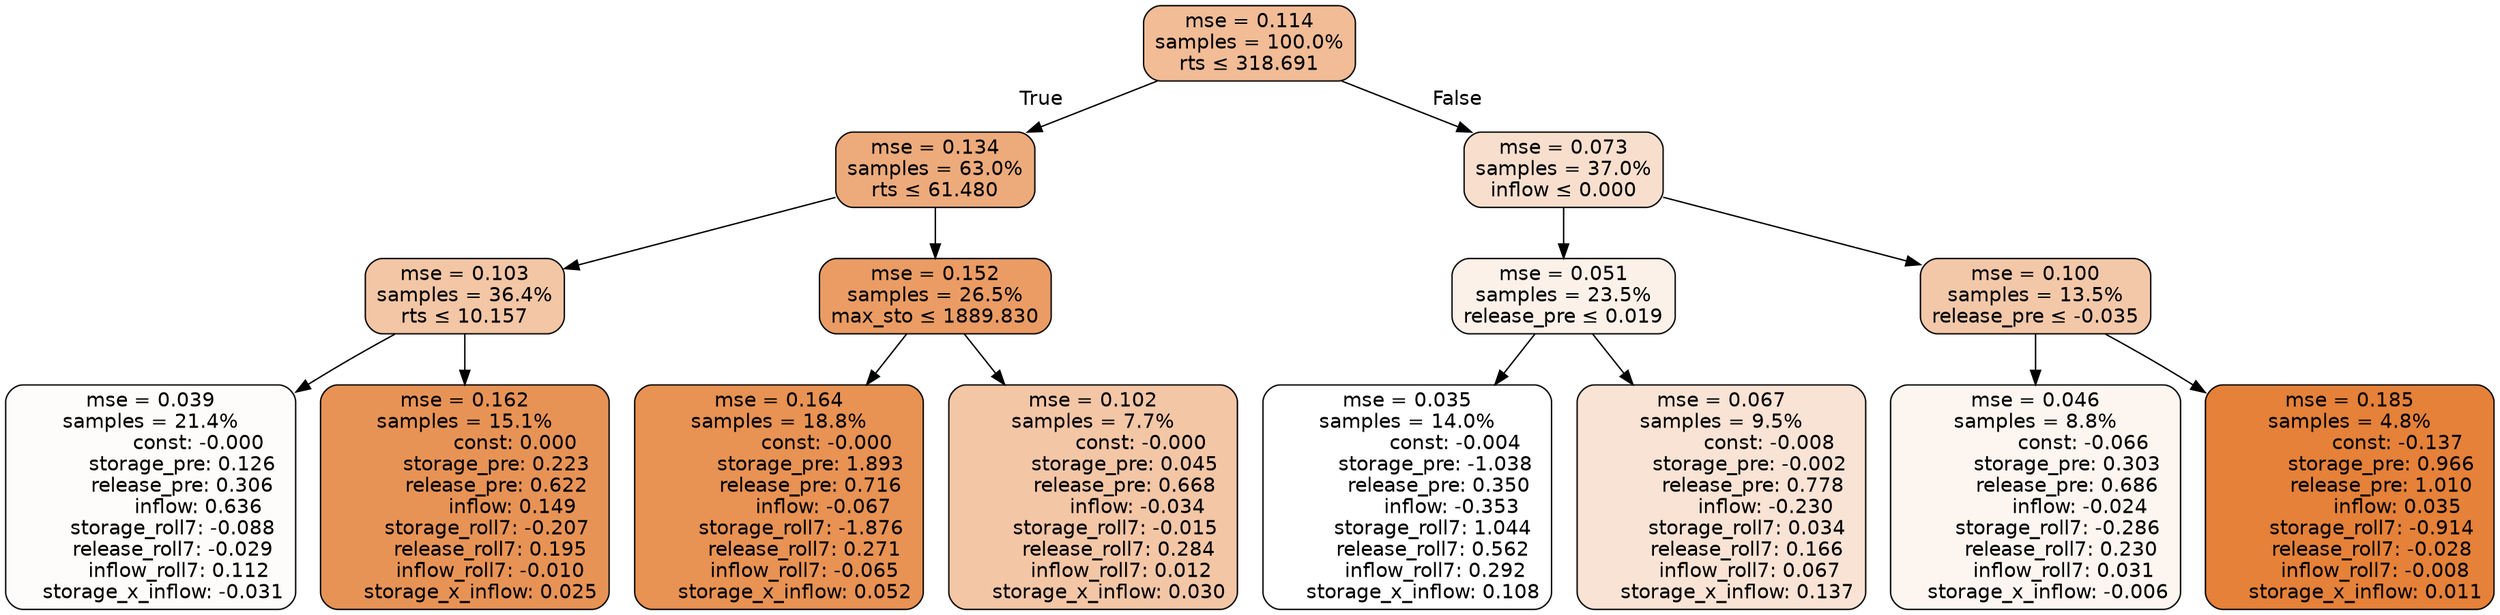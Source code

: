 digraph tree {
bgcolor="transparent"
node [shape=rectangle, style="filled, rounded", color="black", fontname=helvetica] ;
edge [fontname=helvetica] ;
	"0" [label="mse = 0.114
samples = 100.0%
rts &le; 318.691", fillcolor="#f1bc96"]
	"1" [label="mse = 0.134
samples = 63.0%
rts &le; 61.480", fillcolor="#edab7c"]
	"2" [label="mse = 0.103
samples = 36.4%
rts &le; 10.157", fillcolor="#f3c6a5"]
	"3" [label="mse = 0.039
samples = 21.4%
               const: -0.000
          storage_pre: 0.126
          release_pre: 0.306
               inflow: 0.636
       storage_roll7: -0.088
       release_roll7: -0.029
         inflow_roll7: 0.112
    storage_x_inflow: -0.031", fillcolor="#fefcfa"]
	"4" [label="mse = 0.162
samples = 15.1%
                const: 0.000
          storage_pre: 0.223
          release_pre: 0.622
               inflow: 0.149
       storage_roll7: -0.207
        release_roll7: 0.195
        inflow_roll7: -0.010
     storage_x_inflow: 0.025", fillcolor="#e89356"]
	"5" [label="mse = 0.152
samples = 26.5%
max_sto &le; 1889.830", fillcolor="#ea9c64"]
	"6" [label="mse = 0.164
samples = 18.8%
               const: -0.000
          storage_pre: 1.893
          release_pre: 0.716
              inflow: -0.067
       storage_roll7: -1.876
        release_roll7: 0.271
        inflow_roll7: -0.065
     storage_x_inflow: 0.052", fillcolor="#e89253"]
	"7" [label="mse = 0.102
samples = 7.7%
               const: -0.000
          storage_pre: 0.045
          release_pre: 0.668
              inflow: -0.034
       storage_roll7: -0.015
        release_roll7: 0.284
         inflow_roll7: 0.012
     storage_x_inflow: 0.030", fillcolor="#f3c6a6"]
	"8" [label="mse = 0.073
samples = 37.0%
inflow &le; 0.000", fillcolor="#f8dfcd"]
	"9" [label="mse = 0.051
samples = 23.5%
release_pre &le; 0.019", fillcolor="#fcf1e9"]
	"10" [label="mse = 0.035
samples = 14.0%
               const: -0.004
         storage_pre: -1.038
          release_pre: 0.350
              inflow: -0.353
        storage_roll7: 1.044
        release_roll7: 0.562
         inflow_roll7: 0.292
     storage_x_inflow: 0.108", fillcolor="#ffffff"]
	"11" [label="mse = 0.067
samples = 9.5%
               const: -0.008
         storage_pre: -0.002
          release_pre: 0.778
              inflow: -0.230
        storage_roll7: 0.034
        release_roll7: 0.166
         inflow_roll7: 0.067
     storage_x_inflow: 0.137", fillcolor="#f9e3d4"]
	"12" [label="mse = 0.100
samples = 13.5%
release_pre &le; -0.035", fillcolor="#f3c8a9"]
	"13" [label="mse = 0.046
samples = 8.8%
               const: -0.066
          storage_pre: 0.303
          release_pre: 0.686
              inflow: -0.024
       storage_roll7: -0.286
        release_roll7: 0.230
         inflow_roll7: 0.031
    storage_x_inflow: -0.006", fillcolor="#fdf5f0"]
	"14" [label="mse = 0.185
samples = 4.8%
               const: -0.137
          storage_pre: 0.966
          release_pre: 1.010
               inflow: 0.035
       storage_roll7: -0.914
       release_roll7: -0.028
        inflow_roll7: -0.008
     storage_x_inflow: 0.011", fillcolor="#e58139"]

	"0" -> "1" [labeldistance=2.5, labelangle=45, headlabel="True"]
	"1" -> "2"
	"2" -> "3"
	"2" -> "4"
	"1" -> "5"
	"5" -> "6"
	"5" -> "7"
	"0" -> "8" [labeldistance=2.5, labelangle=-45, headlabel="False"]
	"8" -> "9"
	"9" -> "10"
	"9" -> "11"
	"8" -> "12"
	"12" -> "13"
	"12" -> "14"
}